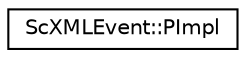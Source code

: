 digraph "Graphical Class Hierarchy"
{
 // LATEX_PDF_SIZE
  edge [fontname="Helvetica",fontsize="10",labelfontname="Helvetica",labelfontsize="10"];
  node [fontname="Helvetica",fontsize="10",shape=record];
  rankdir="LR";
  Node0 [label="ScXMLEvent::PImpl",height=0.2,width=0.4,color="black", fillcolor="white", style="filled",URL="$classScXMLEvent_1_1PImpl.html",tooltip=" "];
}
